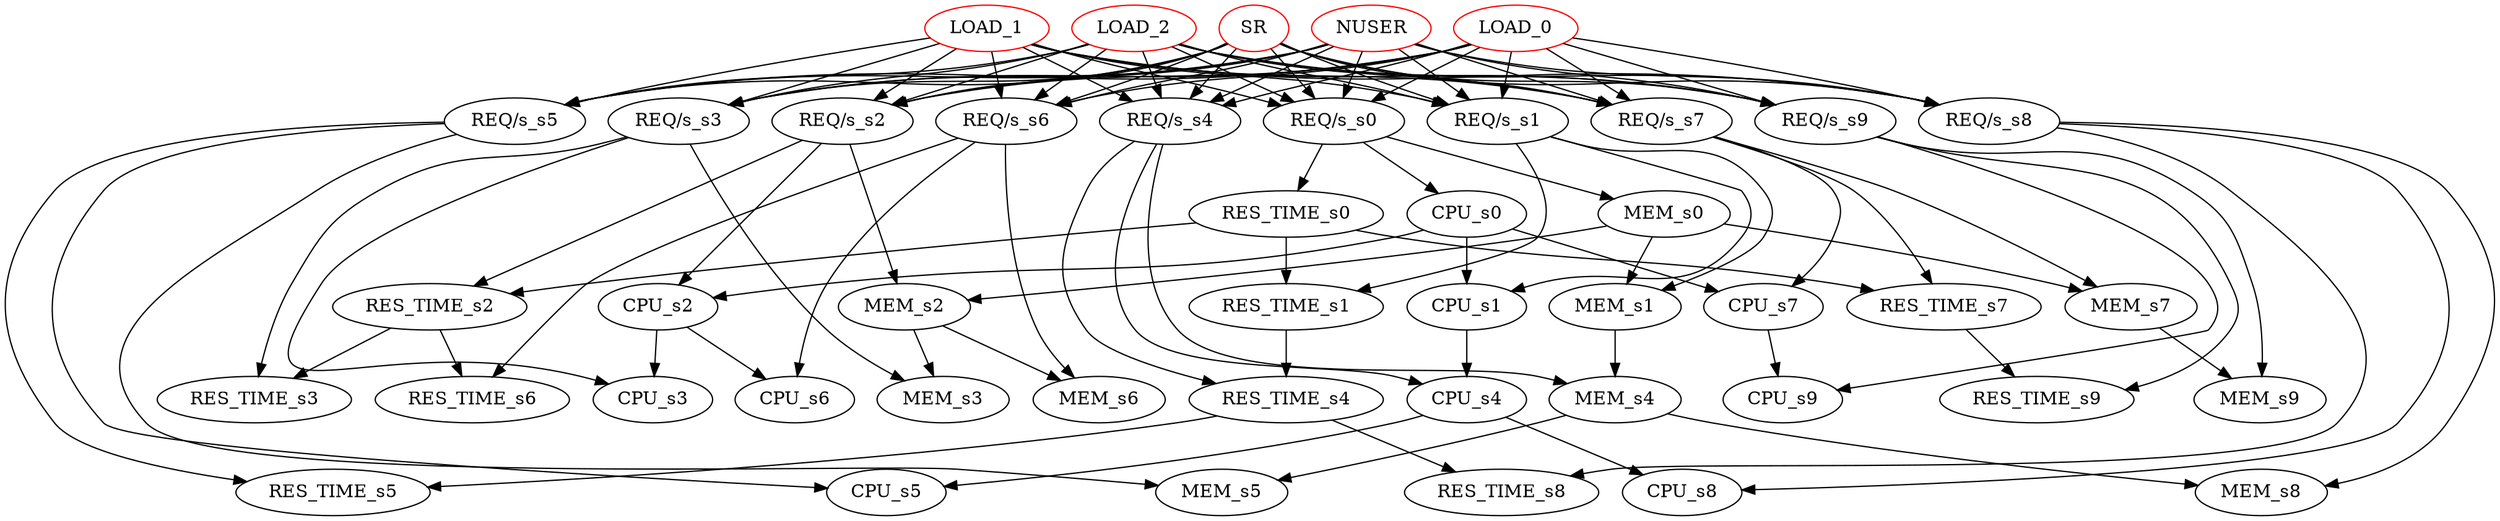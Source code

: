 strict digraph "" {
	NUSER	[color=red];
	"REQ/s_s0"	[color=black];
	NUSER -> "REQ/s_s0";
	"REQ/s_s1"	[color=black];
	NUSER -> "REQ/s_s1";
	"REQ/s_s2"	[color=black];
	NUSER -> "REQ/s_s2";
	"REQ/s_s3"	[color=black];
	NUSER -> "REQ/s_s3";
	"REQ/s_s4"	[color=black];
	NUSER -> "REQ/s_s4";
	"REQ/s_s5"	[color=black];
	NUSER -> "REQ/s_s5";
	"REQ/s_s6"	[color=black];
	NUSER -> "REQ/s_s6";
	"REQ/s_s7"	[color=black];
	NUSER -> "REQ/s_s7";
	"REQ/s_s8"	[color=black];
	NUSER -> "REQ/s_s8";
	"REQ/s_s9"	[color=black];
	NUSER -> "REQ/s_s9";
	LOAD_0	[color=red];
	LOAD_0 -> "REQ/s_s0";
	LOAD_0 -> "REQ/s_s1";
	LOAD_0 -> "REQ/s_s2";
	LOAD_0 -> "REQ/s_s3";
	LOAD_0 -> "REQ/s_s4";
	LOAD_0 -> "REQ/s_s5";
	LOAD_0 -> "REQ/s_s6";
	LOAD_0 -> "REQ/s_s7";
	LOAD_0 -> "REQ/s_s8";
	LOAD_0 -> "REQ/s_s9";
	LOAD_1	[color=red];
	LOAD_1 -> "REQ/s_s0";
	LOAD_1 -> "REQ/s_s1";
	LOAD_1 -> "REQ/s_s2";
	LOAD_1 -> "REQ/s_s3";
	LOAD_1 -> "REQ/s_s4";
	LOAD_1 -> "REQ/s_s5";
	LOAD_1 -> "REQ/s_s6";
	LOAD_1 -> "REQ/s_s7";
	LOAD_1 -> "REQ/s_s8";
	LOAD_1 -> "REQ/s_s9";
	LOAD_2	[color=red];
	LOAD_2 -> "REQ/s_s0";
	LOAD_2 -> "REQ/s_s1";
	LOAD_2 -> "REQ/s_s2";
	LOAD_2 -> "REQ/s_s3";
	LOAD_2 -> "REQ/s_s4";
	LOAD_2 -> "REQ/s_s5";
	LOAD_2 -> "REQ/s_s6";
	LOAD_2 -> "REQ/s_s7";
	LOAD_2 -> "REQ/s_s8";
	LOAD_2 -> "REQ/s_s9";
	SR	[color=red];
	SR -> "REQ/s_s0";
	SR -> "REQ/s_s1";
	SR -> "REQ/s_s2";
	SR -> "REQ/s_s3";
	SR -> "REQ/s_s4";
	SR -> "REQ/s_s5";
	SR -> "REQ/s_s6";
	SR -> "REQ/s_s7";
	SR -> "REQ/s_s8";
	SR -> "REQ/s_s9";
	RES_TIME_s0	[color=black];
	"REQ/s_s0" -> RES_TIME_s0;
	CPU_s0	[color=black];
	"REQ/s_s0" -> CPU_s0;
	MEM_s0	[color=black];
	"REQ/s_s0" -> MEM_s0;
	RES_TIME_s1	[color=black];
	RES_TIME_s0 -> RES_TIME_s1;
	RES_TIME_s2	[color=black];
	RES_TIME_s0 -> RES_TIME_s2;
	RES_TIME_s7	[color=black];
	RES_TIME_s0 -> RES_TIME_s7;
	CPU_s1	[color=black];
	CPU_s0 -> CPU_s1;
	CPU_s2	[color=black];
	CPU_s0 -> CPU_s2;
	CPU_s7	[color=black];
	CPU_s0 -> CPU_s7;
	MEM_s1	[color=black];
	MEM_s0 -> MEM_s1;
	MEM_s2	[color=black];
	MEM_s0 -> MEM_s2;
	MEM_s7	[color=black];
	MEM_s0 -> MEM_s7;
	"REQ/s_s1" -> RES_TIME_s1;
	"REQ/s_s1" -> CPU_s1;
	"REQ/s_s1" -> MEM_s1;
	RES_TIME_s4	[color=black];
	RES_TIME_s1 -> RES_TIME_s4;
	CPU_s4	[color=black];
	CPU_s1 -> CPU_s4;
	MEM_s4	[color=black];
	MEM_s1 -> MEM_s4;
	"REQ/s_s2" -> RES_TIME_s2;
	"REQ/s_s2" -> CPU_s2;
	"REQ/s_s2" -> MEM_s2;
	RES_TIME_s3	[color=black];
	RES_TIME_s2 -> RES_TIME_s3;
	RES_TIME_s6	[color=black];
	RES_TIME_s2 -> RES_TIME_s6;
	CPU_s3	[color=black];
	CPU_s2 -> CPU_s3;
	CPU_s6	[color=black];
	CPU_s2 -> CPU_s6;
	MEM_s3	[color=black];
	MEM_s2 -> MEM_s3;
	MEM_s6	[color=black];
	MEM_s2 -> MEM_s6;
	"REQ/s_s3" -> RES_TIME_s3;
	"REQ/s_s3" -> CPU_s3;
	"REQ/s_s3" -> MEM_s3;
	"REQ/s_s4" -> RES_TIME_s4;
	"REQ/s_s4" -> CPU_s4;
	"REQ/s_s4" -> MEM_s4;
	RES_TIME_s5	[color=black];
	RES_TIME_s4 -> RES_TIME_s5;
	RES_TIME_s8	[color=black];
	RES_TIME_s4 -> RES_TIME_s8;
	CPU_s5	[color=black];
	CPU_s4 -> CPU_s5;
	CPU_s8	[color=black];
	CPU_s4 -> CPU_s8;
	MEM_s5	[color=black];
	MEM_s4 -> MEM_s5;
	MEM_s8	[color=black];
	MEM_s4 -> MEM_s8;
	"REQ/s_s5" -> RES_TIME_s5;
	"REQ/s_s5" -> CPU_s5;
	"REQ/s_s5" -> MEM_s5;
	"REQ/s_s6" -> RES_TIME_s6;
	"REQ/s_s6" -> CPU_s6;
	"REQ/s_s6" -> MEM_s6;
	"REQ/s_s7" -> RES_TIME_s7;
	"REQ/s_s7" -> CPU_s7;
	"REQ/s_s7" -> MEM_s7;
	RES_TIME_s9	[color=black];
	RES_TIME_s7 -> RES_TIME_s9;
	CPU_s9	[color=black];
	CPU_s7 -> CPU_s9;
	MEM_s9	[color=black];
	MEM_s7 -> MEM_s9;
	"REQ/s_s8" -> RES_TIME_s8;
	"REQ/s_s8" -> CPU_s8;
	"REQ/s_s8" -> MEM_s8;
	"REQ/s_s9" -> RES_TIME_s9;
	"REQ/s_s9" -> CPU_s9;
	"REQ/s_s9" -> MEM_s9;
}
